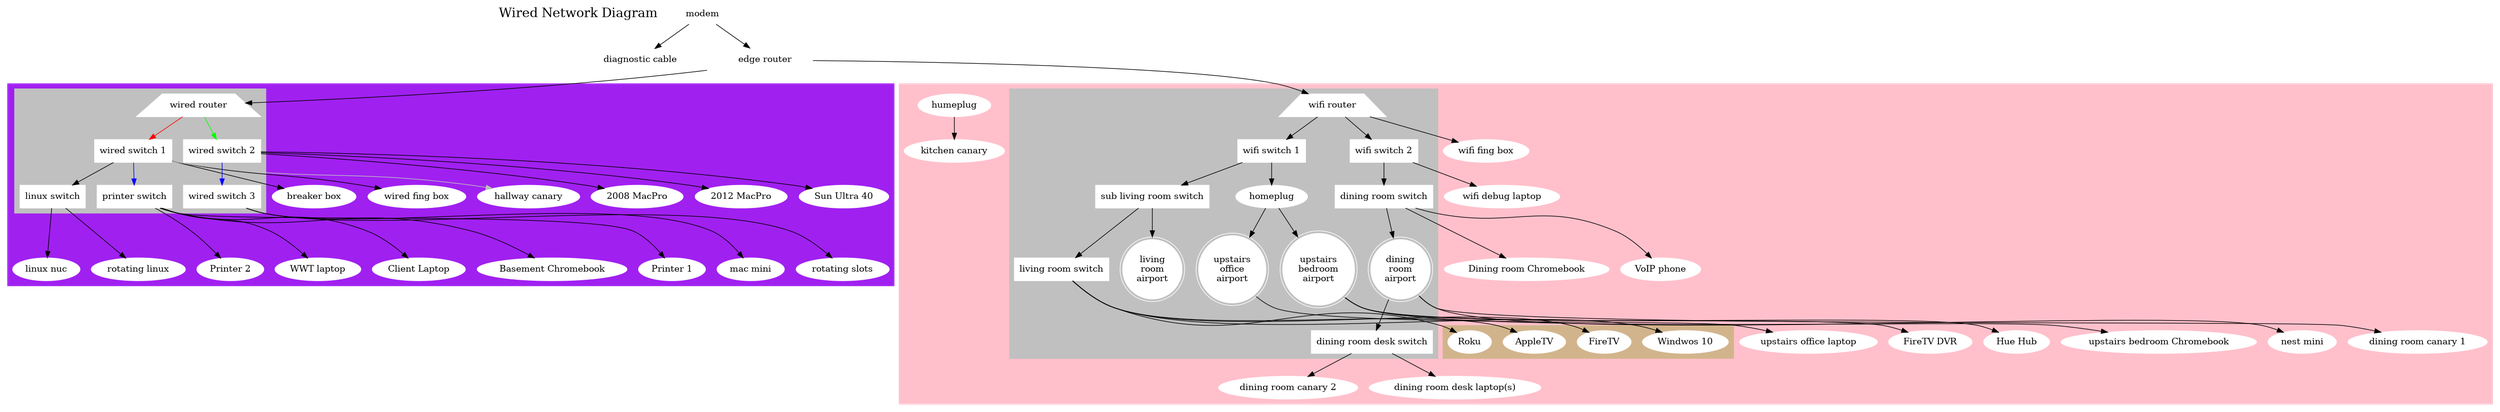@startuml
digraph G {
     
  bgcolor="transparent"
  node[style=filled color=white]
     
     

"Wired Network Diagram" [shape=none fontsize=20]

modem -> { "diagnostic cable" , "edge router" }
"edge router" -> { "wired router", "wifi router"}

"edge router" [shape=trapezium]

subgraph cluster_wired {
style=filled
color=purple

subgraph cluster_wired_infrastructure {
style=filled
color=gray
"wired router" [shape=trapezium]
"wired switch 1" [shape=box]
"wired switch 2" [shape=box]
"wired switch 3" [shape=box]
"printer switch" [shape=box]
"linux switch" [shape=box]
"wired router" -> "wired switch 1" [color=red]
"wired router" -> "wired switch 2" [color=green]
"wired switch 2" -> "wired switch 3" [color=blue]
}

"wired switch 1" -> {"breaker box","wired fing box"}
"wired switch 1" -> "hallway canary" [color=gray]
"wired switch 1" -> "printer switch" [color=blue]
"wired switch 1" -> "linux switch" -> {"linux nuc", "rotating linux"}

"wired switch 2" -> {"2008 MacPro", "2012 MacPro", "Sun Ultra 40"}
"wired switch 3" -> {"mac mini", "rotating slots" }

"printer switch" -> {
 "WWT laptop", "Client Laptop", "Basement Chromebook",
  "Printer 1", "Printer 2"}
}

subgraph cluster_wifi {
style=filled
color=pink

subgraph cluster_wifi_infrastructure {
style=filled
color=gray
"wifi router" [shape=trapezium]
"wifi switch 1" [shape=box]
"wifi switch 2" [shape=box]
"dining room switch" [shape=box]
"dining room desk switch" [shape=box]
"living room switch" [shape=box]
"sub living room switch" [shape=box]
"living\nroom\nairport" [shape=doublecircle]
"dining\nroom\nairport" [shape=doublecircle]
"upstairs\nbedroom\nairport" [shape=doublecircle]
"upstairs\noffice\nairport" [shape=doublecircle]
"wifi switch 1" -> homeplug -> {"upstairs\noffice\nairport" , "upstairs\nbedroom\nairport"}
"wifi switch 1" -> "sub living room switch"
}

"wifi router" -> { "wifi fing box",  "wifi switch 1", "wifi switch 2"}
"wifi switch 2" -> {"wifi debug laptop" ,"dining room switch"}

"dining room switch" -> {"Dining room Chromebook","VoIP phone","dining\nroom\nairport"}
"dining\nroom\nairport" -> {"dining room canary 1","nest mini","dining room desk switch"}
"dining room desk switch" -> {"dining room canary 2","dining room desk laptop(s)"}

"sub living room switch" -> {"living\nroom\nairport" , "living room switch"}
"living room switch" -> {FireTV, AppleTV, Roku, "Windwos 10"}

"upstairs\noffice\nairport" -> "upstairs office laptop"
"upstairs\nbedroom\nairport" -> {
 "upstairs bedroom Chromebook", "FireTV DVR", "Hue Hub"
}
humeplug -> "kitchen canary"

subgraph cluster_livingroom {
style=filled
color=tan
  FireTV
  AppleTV
  Roku
 "Windwos 10"
}

}

}

@enduml
